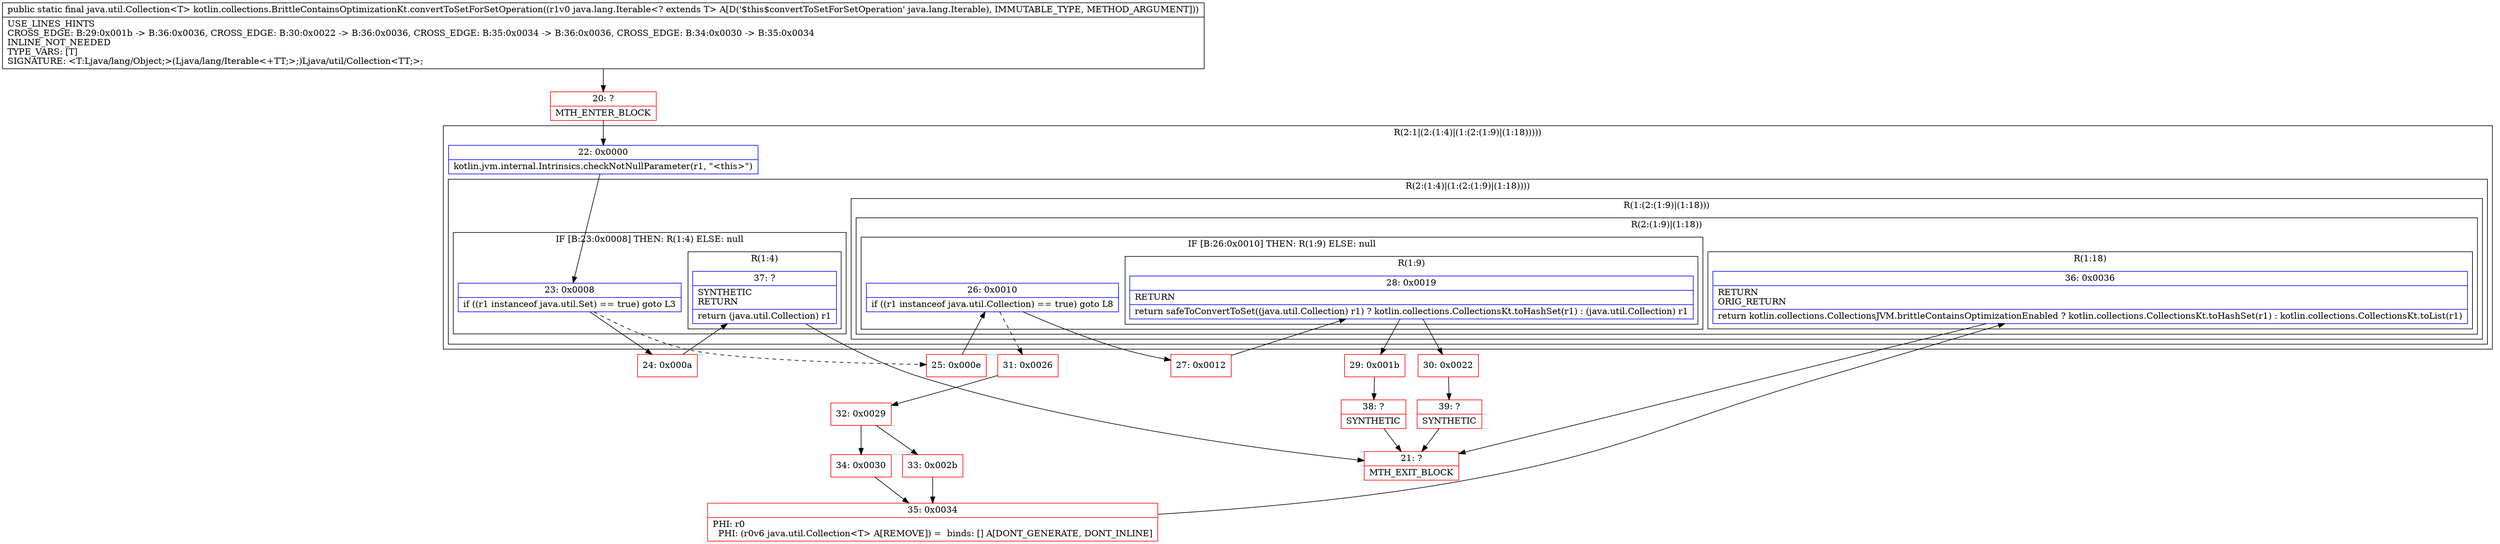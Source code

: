 digraph "CFG forkotlin.collections.BrittleContainsOptimizationKt.convertToSetForSetOperation(Ljava\/lang\/Iterable;)Ljava\/util\/Collection;" {
subgraph cluster_Region_930643355 {
label = "R(2:1|(2:(1:4)|(1:(2:(1:9)|(1:18)))))";
node [shape=record,color=blue];
Node_22 [shape=record,label="{22\:\ 0x0000|kotlin.jvm.internal.Intrinsics.checkNotNullParameter(r1, \"\<this\>\")\l}"];
subgraph cluster_Region_1666405744 {
label = "R(2:(1:4)|(1:(2:(1:9)|(1:18))))";
node [shape=record,color=blue];
subgraph cluster_IfRegion_673398014 {
label = "IF [B:23:0x0008] THEN: R(1:4) ELSE: null";
node [shape=record,color=blue];
Node_23 [shape=record,label="{23\:\ 0x0008|if ((r1 instanceof java.util.Set) == true) goto L3\l}"];
subgraph cluster_Region_2070500948 {
label = "R(1:4)";
node [shape=record,color=blue];
Node_37 [shape=record,label="{37\:\ ?|SYNTHETIC\lRETURN\l|return (java.util.Collection) r1\l}"];
}
}
subgraph cluster_Region_260663303 {
label = "R(1:(2:(1:9)|(1:18)))";
node [shape=record,color=blue];
subgraph cluster_Region_1988641875 {
label = "R(2:(1:9)|(1:18))";
node [shape=record,color=blue];
subgraph cluster_IfRegion_1207784112 {
label = "IF [B:26:0x0010] THEN: R(1:9) ELSE: null";
node [shape=record,color=blue];
Node_26 [shape=record,label="{26\:\ 0x0010|if ((r1 instanceof java.util.Collection) == true) goto L8\l}"];
subgraph cluster_Region_1981249517 {
label = "R(1:9)";
node [shape=record,color=blue];
Node_28 [shape=record,label="{28\:\ 0x0019|RETURN\l|return safeToConvertToSet((java.util.Collection) r1) ? kotlin.collections.CollectionsKt.toHashSet(r1) : (java.util.Collection) r1\l}"];
}
}
subgraph cluster_Region_849010808 {
label = "R(1:18)";
node [shape=record,color=blue];
Node_36 [shape=record,label="{36\:\ 0x0036|RETURN\lORIG_RETURN\l|return kotlin.collections.CollectionsJVM.brittleContainsOptimizationEnabled ? kotlin.collections.CollectionsKt.toHashSet(r1) : kotlin.collections.CollectionsKt.toList(r1)\l}"];
}
}
}
}
}
Node_20 [shape=record,color=red,label="{20\:\ ?|MTH_ENTER_BLOCK\l}"];
Node_24 [shape=record,color=red,label="{24\:\ 0x000a}"];
Node_21 [shape=record,color=red,label="{21\:\ ?|MTH_EXIT_BLOCK\l}"];
Node_25 [shape=record,color=red,label="{25\:\ 0x000e}"];
Node_27 [shape=record,color=red,label="{27\:\ 0x0012}"];
Node_29 [shape=record,color=red,label="{29\:\ 0x001b}"];
Node_38 [shape=record,color=red,label="{38\:\ ?|SYNTHETIC\l}"];
Node_30 [shape=record,color=red,label="{30\:\ 0x0022}"];
Node_39 [shape=record,color=red,label="{39\:\ ?|SYNTHETIC\l}"];
Node_31 [shape=record,color=red,label="{31\:\ 0x0026}"];
Node_32 [shape=record,color=red,label="{32\:\ 0x0029}"];
Node_33 [shape=record,color=red,label="{33\:\ 0x002b}"];
Node_35 [shape=record,color=red,label="{35\:\ 0x0034|PHI: r0 \l  PHI: (r0v6 java.util.Collection\<T\> A[REMOVE]) =  binds: [] A[DONT_GENERATE, DONT_INLINE]\l}"];
Node_34 [shape=record,color=red,label="{34\:\ 0x0030}"];
MethodNode[shape=record,label="{public static final java.util.Collection\<T\> kotlin.collections.BrittleContainsOptimizationKt.convertToSetForSetOperation((r1v0 java.lang.Iterable\<? extends T\> A[D('$this$convertToSetForSetOperation' java.lang.Iterable), IMMUTABLE_TYPE, METHOD_ARGUMENT]))  | USE_LINES_HINTS\lCROSS_EDGE: B:29:0x001b \-\> B:36:0x0036, CROSS_EDGE: B:30:0x0022 \-\> B:36:0x0036, CROSS_EDGE: B:35:0x0034 \-\> B:36:0x0036, CROSS_EDGE: B:34:0x0030 \-\> B:35:0x0034\lINLINE_NOT_NEEDED\lTYPE_VARS: [T]\lSIGNATURE: \<T:Ljava\/lang\/Object;\>(Ljava\/lang\/Iterable\<+TT;\>;)Ljava\/util\/Collection\<TT;\>;\l}"];
MethodNode -> Node_20;Node_22 -> Node_23;
Node_23 -> Node_24;
Node_23 -> Node_25[style=dashed];
Node_37 -> Node_21;
Node_26 -> Node_27;
Node_26 -> Node_31[style=dashed];
Node_28 -> Node_29;
Node_28 -> Node_30;
Node_36 -> Node_21;
Node_20 -> Node_22;
Node_24 -> Node_37;
Node_25 -> Node_26;
Node_27 -> Node_28;
Node_29 -> Node_38;
Node_38 -> Node_21;
Node_30 -> Node_39;
Node_39 -> Node_21;
Node_31 -> Node_32;
Node_32 -> Node_33;
Node_32 -> Node_34;
Node_33 -> Node_35;
Node_35 -> Node_36;
Node_34 -> Node_35;
}

